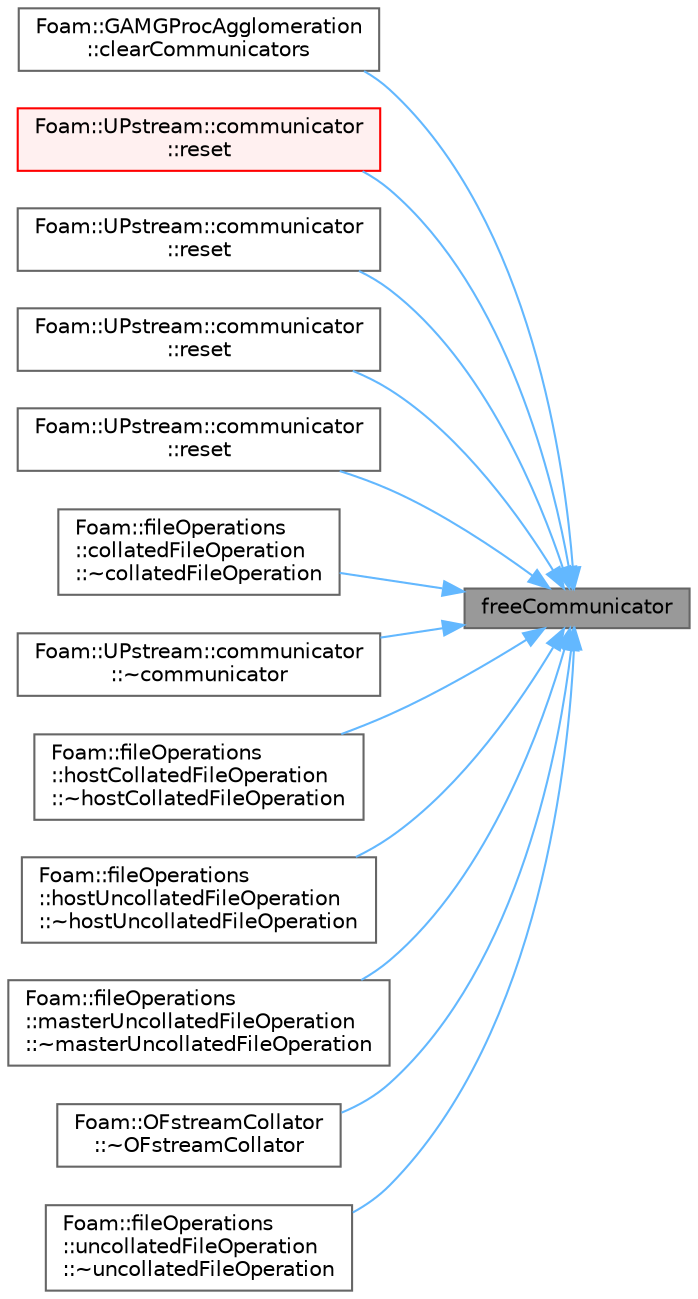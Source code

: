 digraph "freeCommunicator"
{
 // LATEX_PDF_SIZE
  bgcolor="transparent";
  edge [fontname=Helvetica,fontsize=10,labelfontname=Helvetica,labelfontsize=10];
  node [fontname=Helvetica,fontsize=10,shape=box,height=0.2,width=0.4];
  rankdir="RL";
  Node1 [id="Node000001",label="freeCommunicator",height=0.2,width=0.4,color="gray40", fillcolor="grey60", style="filled", fontcolor="black",tooltip=" "];
  Node1 -> Node2 [id="edge1_Node000001_Node000002",dir="back",color="steelblue1",style="solid",tooltip=" "];
  Node2 [id="Node000002",label="Foam::GAMGProcAgglomeration\l::clearCommunicators",height=0.2,width=0.4,color="grey40", fillcolor="white", style="filled",URL="$classFoam_1_1GAMGProcAgglomeration.html#a4bfdde516f4604b449dbd779aef5223d",tooltip=" "];
  Node1 -> Node3 [id="edge2_Node000001_Node000003",dir="back",color="steelblue1",style="solid",tooltip=" "];
  Node3 [id="Node000003",label="Foam::UPstream::communicator\l::reset",height=0.2,width=0.4,color="red", fillcolor="#FFF0F0", style="filled",URL="$classFoam_1_1UPstream_1_1communicator.html#ad20897c5c8bd47f5d4005989bead0e55",tooltip=" "];
  Node1 -> Node5 [id="edge3_Node000001_Node000005",dir="back",color="steelblue1",style="solid",tooltip=" "];
  Node5 [id="Node000005",label="Foam::UPstream::communicator\l::reset",height=0.2,width=0.4,color="grey40", fillcolor="white", style="filled",URL="$classFoam_1_1UPstream_1_1communicator.html#a51138b127effde079cd5958681802a4d",tooltip=" "];
  Node1 -> Node6 [id="edge4_Node000001_Node000006",dir="back",color="steelblue1",style="solid",tooltip=" "];
  Node6 [id="Node000006",label="Foam::UPstream::communicator\l::reset",height=0.2,width=0.4,color="grey40", fillcolor="white", style="filled",URL="$classFoam_1_1UPstream_1_1communicator.html#a8d1fd853d8f62146da6c17c786edef4b",tooltip=" "];
  Node1 -> Node7 [id="edge5_Node000001_Node000007",dir="back",color="steelblue1",style="solid",tooltip=" "];
  Node7 [id="Node000007",label="Foam::UPstream::communicator\l::reset",height=0.2,width=0.4,color="grey40", fillcolor="white", style="filled",URL="$classFoam_1_1UPstream_1_1communicator.html#af90d00c912b3aec6a3614a4dc0c3fd10",tooltip=" "];
  Node1 -> Node8 [id="edge6_Node000001_Node000008",dir="back",color="steelblue1",style="solid",tooltip=" "];
  Node8 [id="Node000008",label="Foam::fileOperations\l::collatedFileOperation\l::~collatedFileOperation",height=0.2,width=0.4,color="grey40", fillcolor="white", style="filled",URL="$classFoam_1_1fileOperations_1_1collatedFileOperation.html#a347c59013c077a3f883817a14f8757be",tooltip=" "];
  Node1 -> Node9 [id="edge7_Node000001_Node000009",dir="back",color="steelblue1",style="solid",tooltip=" "];
  Node9 [id="Node000009",label="Foam::UPstream::communicator\l::~communicator",height=0.2,width=0.4,color="grey40", fillcolor="white", style="filled",URL="$classFoam_1_1UPstream_1_1communicator.html#ac586eb5ce83fe28c67bbdb4d3b841df4",tooltip=" "];
  Node1 -> Node10 [id="edge8_Node000001_Node000010",dir="back",color="steelblue1",style="solid",tooltip=" "];
  Node10 [id="Node000010",label="Foam::fileOperations\l::hostCollatedFileOperation\l::~hostCollatedFileOperation",height=0.2,width=0.4,color="grey40", fillcolor="white", style="filled",URL="$classFoam_1_1fileOperations_1_1hostCollatedFileOperation.html#af65749d2bc28829fef7e19579e7c77f2",tooltip=" "];
  Node1 -> Node11 [id="edge9_Node000001_Node000011",dir="back",color="steelblue1",style="solid",tooltip=" "];
  Node11 [id="Node000011",label="Foam::fileOperations\l::hostUncollatedFileOperation\l::~hostUncollatedFileOperation",height=0.2,width=0.4,color="grey40", fillcolor="white", style="filled",URL="$classFoam_1_1fileOperations_1_1hostUncollatedFileOperation.html#ad0463fda2bd03b997238cf00127e5eed",tooltip=" "];
  Node1 -> Node12 [id="edge10_Node000001_Node000012",dir="back",color="steelblue1",style="solid",tooltip=" "];
  Node12 [id="Node000012",label="Foam::fileOperations\l::masterUncollatedFileOperation\l::~masterUncollatedFileOperation",height=0.2,width=0.4,color="grey40", fillcolor="white", style="filled",URL="$classFoam_1_1fileOperations_1_1masterUncollatedFileOperation.html#aff7c8bbcdcce8ab0a7cf49706d66fecd",tooltip=" "];
  Node1 -> Node13 [id="edge11_Node000001_Node000013",dir="back",color="steelblue1",style="solid",tooltip=" "];
  Node13 [id="Node000013",label="Foam::OFstreamCollator\l::~OFstreamCollator",height=0.2,width=0.4,color="grey40", fillcolor="white", style="filled",URL="$classFoam_1_1OFstreamCollator.html#a262f651296d2d56f14b79b7bc3ce318f",tooltip=" "];
  Node1 -> Node14 [id="edge12_Node000001_Node000014",dir="back",color="steelblue1",style="solid",tooltip=" "];
  Node14 [id="Node000014",label="Foam::fileOperations\l::uncollatedFileOperation\l::~uncollatedFileOperation",height=0.2,width=0.4,color="grey40", fillcolor="white", style="filled",URL="$classFoam_1_1fileOperations_1_1uncollatedFileOperation.html#a18878775e29201a1cf98b5519f4d8560",tooltip=" "];
}
